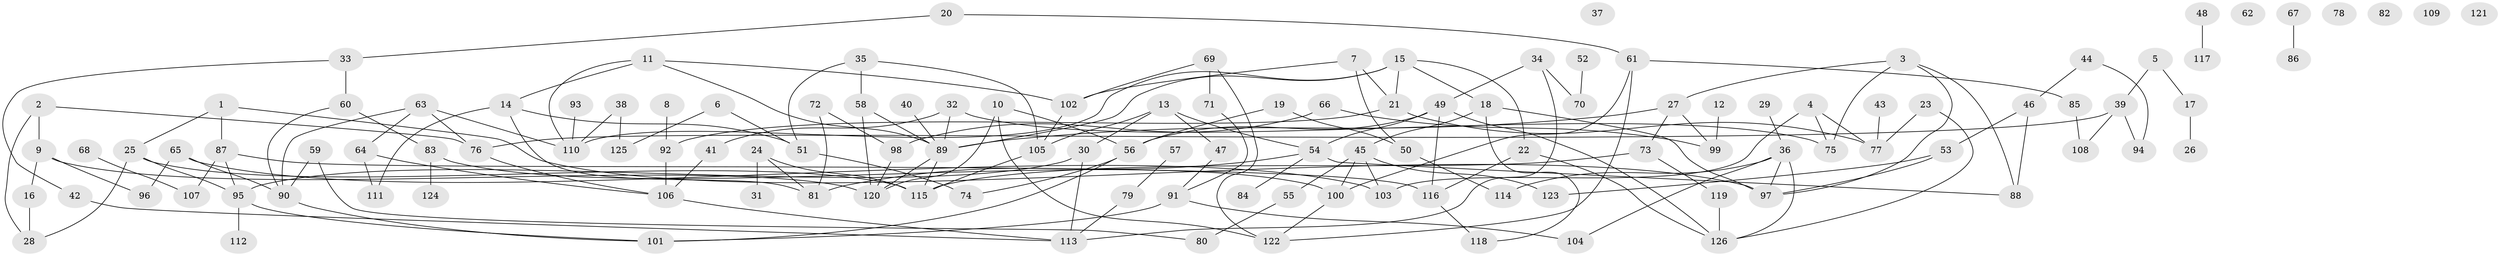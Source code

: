 // Generated by graph-tools (version 1.1) at 2025/00/03/09/25 03:00:52]
// undirected, 126 vertices, 175 edges
graph export_dot {
graph [start="1"]
  node [color=gray90,style=filled];
  1;
  2;
  3;
  4;
  5;
  6;
  7;
  8;
  9;
  10;
  11;
  12;
  13;
  14;
  15;
  16;
  17;
  18;
  19;
  20;
  21;
  22;
  23;
  24;
  25;
  26;
  27;
  28;
  29;
  30;
  31;
  32;
  33;
  34;
  35;
  36;
  37;
  38;
  39;
  40;
  41;
  42;
  43;
  44;
  45;
  46;
  47;
  48;
  49;
  50;
  51;
  52;
  53;
  54;
  55;
  56;
  57;
  58;
  59;
  60;
  61;
  62;
  63;
  64;
  65;
  66;
  67;
  68;
  69;
  70;
  71;
  72;
  73;
  74;
  75;
  76;
  77;
  78;
  79;
  80;
  81;
  82;
  83;
  84;
  85;
  86;
  87;
  88;
  89;
  90;
  91;
  92;
  93;
  94;
  95;
  96;
  97;
  98;
  99;
  100;
  101;
  102;
  103;
  104;
  105;
  106;
  107;
  108;
  109;
  110;
  111;
  112;
  113;
  114;
  115;
  116;
  117;
  118;
  119;
  120;
  121;
  122;
  123;
  124;
  125;
  126;
  1 -- 25;
  1 -- 87;
  1 -- 97;
  2 -- 9;
  2 -- 28;
  2 -- 76;
  3 -- 27;
  3 -- 75;
  3 -- 88;
  3 -- 97;
  4 -- 75;
  4 -- 77;
  4 -- 103;
  5 -- 17;
  5 -- 39;
  6 -- 51;
  6 -- 125;
  7 -- 21;
  7 -- 50;
  7 -- 102;
  8 -- 92;
  9 -- 16;
  9 -- 96;
  9 -- 120;
  10 -- 56;
  10 -- 120;
  10 -- 122;
  11 -- 14;
  11 -- 89;
  11 -- 102;
  11 -- 110;
  12 -- 99;
  13 -- 30;
  13 -- 47;
  13 -- 54;
  13 -- 105;
  14 -- 51;
  14 -- 81;
  14 -- 111;
  15 -- 18;
  15 -- 21;
  15 -- 22;
  15 -- 89;
  15 -- 110;
  16 -- 28;
  17 -- 26;
  18 -- 45;
  18 -- 97;
  18 -- 118;
  19 -- 50;
  19 -- 56;
  20 -- 33;
  20 -- 61;
  21 -- 77;
  21 -- 92;
  22 -- 116;
  22 -- 126;
  23 -- 77;
  23 -- 126;
  24 -- 31;
  24 -- 81;
  24 -- 115;
  25 -- 28;
  25 -- 95;
  25 -- 115;
  27 -- 73;
  27 -- 89;
  27 -- 99;
  29 -- 36;
  30 -- 95;
  30 -- 113;
  32 -- 41;
  32 -- 75;
  32 -- 89;
  33 -- 42;
  33 -- 60;
  34 -- 49;
  34 -- 70;
  34 -- 113;
  35 -- 51;
  35 -- 58;
  35 -- 105;
  36 -- 97;
  36 -- 104;
  36 -- 114;
  36 -- 126;
  38 -- 110;
  38 -- 125;
  39 -- 76;
  39 -- 94;
  39 -- 108;
  40 -- 89;
  41 -- 106;
  42 -- 113;
  43 -- 77;
  44 -- 46;
  44 -- 94;
  45 -- 55;
  45 -- 100;
  45 -- 103;
  45 -- 123;
  46 -- 53;
  46 -- 88;
  47 -- 91;
  48 -- 117;
  49 -- 54;
  49 -- 56;
  49 -- 116;
  49 -- 126;
  50 -- 114;
  51 -- 74;
  52 -- 70;
  53 -- 97;
  53 -- 123;
  54 -- 81;
  54 -- 84;
  54 -- 88;
  55 -- 80;
  56 -- 74;
  56 -- 101;
  57 -- 79;
  58 -- 89;
  58 -- 120;
  59 -- 80;
  59 -- 90;
  60 -- 83;
  60 -- 90;
  61 -- 85;
  61 -- 100;
  61 -- 122;
  63 -- 64;
  63 -- 76;
  63 -- 90;
  63 -- 110;
  64 -- 106;
  64 -- 111;
  65 -- 90;
  65 -- 96;
  65 -- 103;
  66 -- 98;
  66 -- 99;
  67 -- 86;
  68 -- 107;
  69 -- 71;
  69 -- 102;
  69 -- 122;
  71 -- 91;
  72 -- 81;
  72 -- 98;
  73 -- 115;
  73 -- 119;
  76 -- 106;
  79 -- 113;
  83 -- 100;
  83 -- 124;
  85 -- 108;
  87 -- 95;
  87 -- 107;
  87 -- 116;
  89 -- 115;
  89 -- 120;
  90 -- 101;
  91 -- 101;
  91 -- 104;
  92 -- 106;
  93 -- 110;
  95 -- 101;
  95 -- 112;
  98 -- 120;
  100 -- 122;
  102 -- 105;
  105 -- 115;
  106 -- 113;
  116 -- 118;
  119 -- 126;
}

